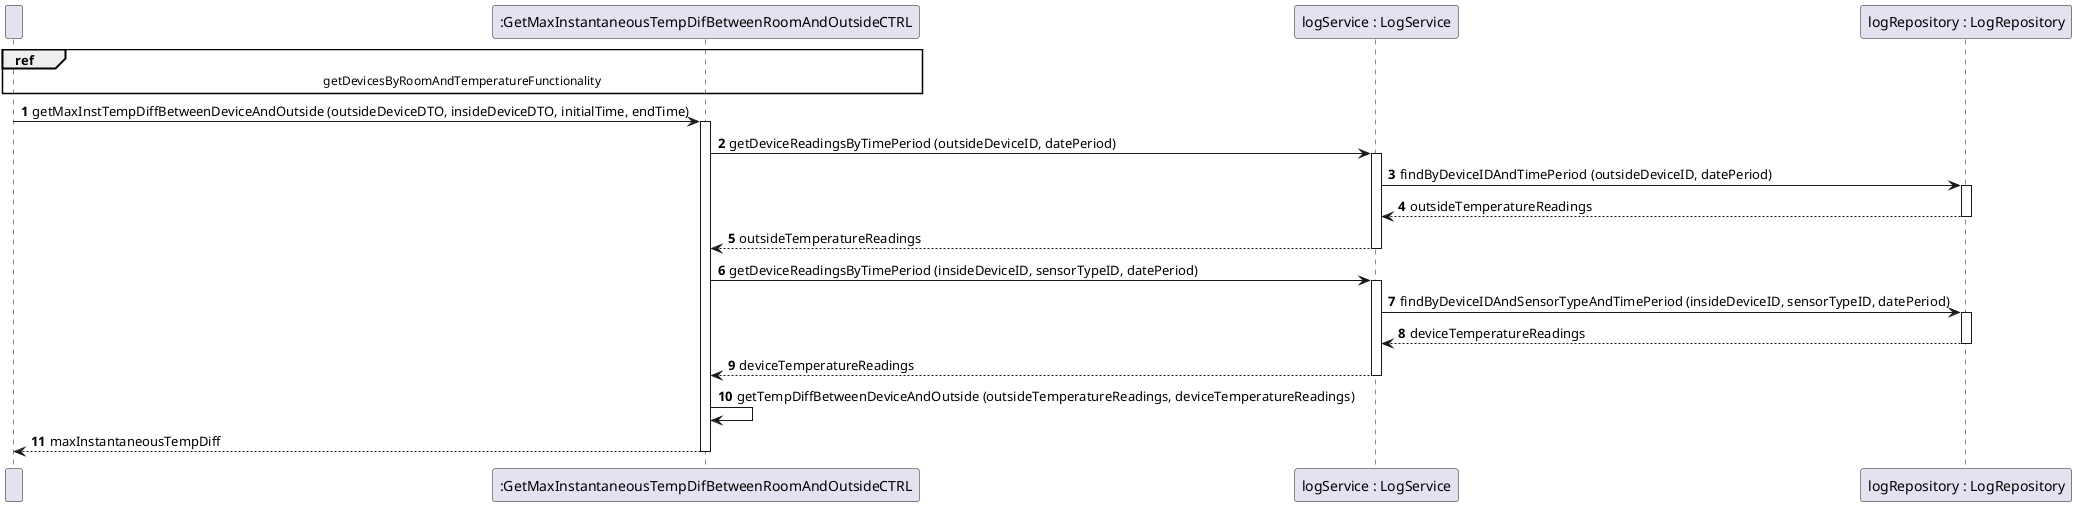 @startuml
!pragma layout smetana

participant " " as User
participant Controller as ":GetMaxInstantaneousTempDifBetweenRoomAndOutsideCTRL"

participant "logService : LogService" as LogService
participant "logRepository : LogRepository" as LogRepository

autonumber

ref over User, Controller: getDevicesByRoomAndTemperatureFunctionality

User -> Controller: getMaxInstTempDiffBetweenDeviceAndOutside (outsideDeviceDTO, insideDeviceDTO, initialTime, endTime)

activate Controller

Controller -> LogService: getDeviceReadingsByTimePeriod (outsideDeviceID, datePeriod)

activate LogService

LogService -> LogRepository: findByDeviceIDAndTimePeriod (outsideDeviceID, datePeriod)

activate LogRepository

LogRepository --> LogService: outsideTemperatureReadings

deactivate LogRepository

LogService --> Controller: outsideTemperatureReadings

deactivate LogService

Controller -> LogService: getDeviceReadingsByTimePeriod (insideDeviceID, sensorTypeID, datePeriod)

activate LogService

LogService -> LogRepository: findByDeviceIDAndSensorTypeAndTimePeriod (insideDeviceID, sensorTypeID, datePeriod)

activate LogRepository

LogRepository --> LogService: deviceTemperatureReadings

deactivate LogRepository

LogService --> Controller: deviceTemperatureReadings

deactivate LogService

Controller -> Controller: getTempDiffBetweenDeviceAndOutside (outsideTemperatureReadings, deviceTemperatureReadings)

Controller --> User: maxInstantaneousTempDiff

deactivate Controller


@enduml